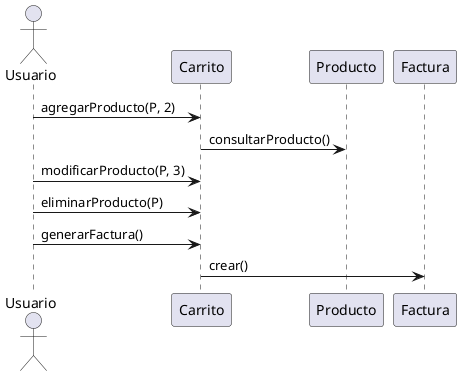 @startuml
actor Usuario
participant "Carrito" as C
participant "Producto" as P
participant "Factura" as F

Usuario -> C: agregarProducto(P, 2)
C -> P: consultarProducto()
Usuario -> C: modificarProducto(P, 3)
Usuario -> C: eliminarProducto(P)
Usuario -> C: generarFactura()
C -> F: crear()
@enduml